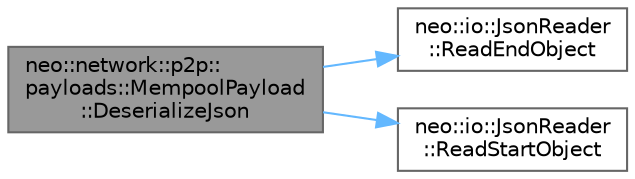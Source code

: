 digraph "neo::network::p2p::payloads::MempoolPayload::DeserializeJson"
{
 // LATEX_PDF_SIZE
  bgcolor="transparent";
  edge [fontname=Helvetica,fontsize=10,labelfontname=Helvetica,labelfontsize=10];
  node [fontname=Helvetica,fontsize=10,shape=box,height=0.2,width=0.4];
  rankdir="LR";
  Node1 [id="Node000001",label="neo::network::p2p::\lpayloads::MempoolPayload\l::DeserializeJson",height=0.2,width=0.4,color="gray40", fillcolor="grey60", style="filled", fontcolor="black",tooltip="Deserializes the MempoolPayload from a JSON reader."];
  Node1 -> Node2 [id="edge1_Node000001_Node000002",color="steelblue1",style="solid",tooltip=" "];
  Node2 [id="Node000002",label="neo::io::JsonReader\l::ReadEndObject",height=0.2,width=0.4,color="grey40", fillcolor="white", style="filled",URL="$classneo_1_1io_1_1_json_reader.html#aac2ae2b1e638dc8dcbc59026746371d7",tooltip="Reads the end of an object from the JSON."];
  Node1 -> Node3 [id="edge2_Node000001_Node000003",color="steelblue1",style="solid",tooltip=" "];
  Node3 [id="Node000003",label="neo::io::JsonReader\l::ReadStartObject",height=0.2,width=0.4,color="grey40", fillcolor="white", style="filled",URL="$classneo_1_1io_1_1_json_reader.html#a298f852ae1eb1f9921fd7cb9653add7f",tooltip="Reads the start of an object from the JSON."];
}
